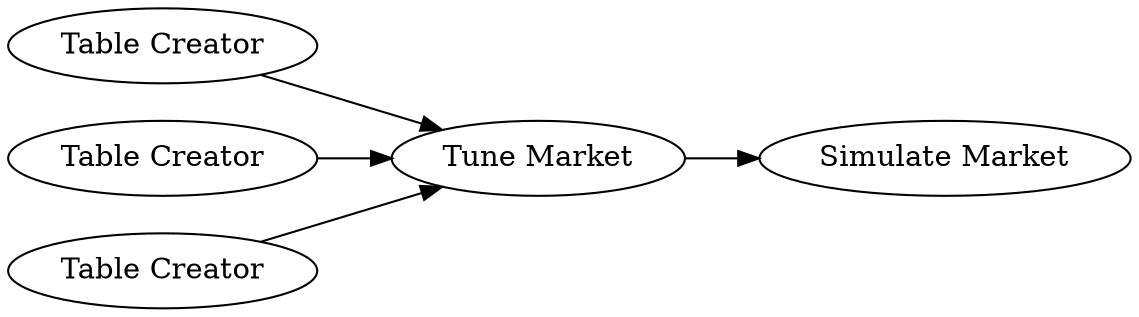 digraph {
	1 -> 4
	3 -> 4
	2 -> 4
	4 -> 5
	5 [label="Simulate Market"]
	1 [label="Table Creator"]
	4 [label="Tune Market"]
	3 [label="Table Creator"]
	2 [label="Table Creator"]
	rankdir=LR
}
